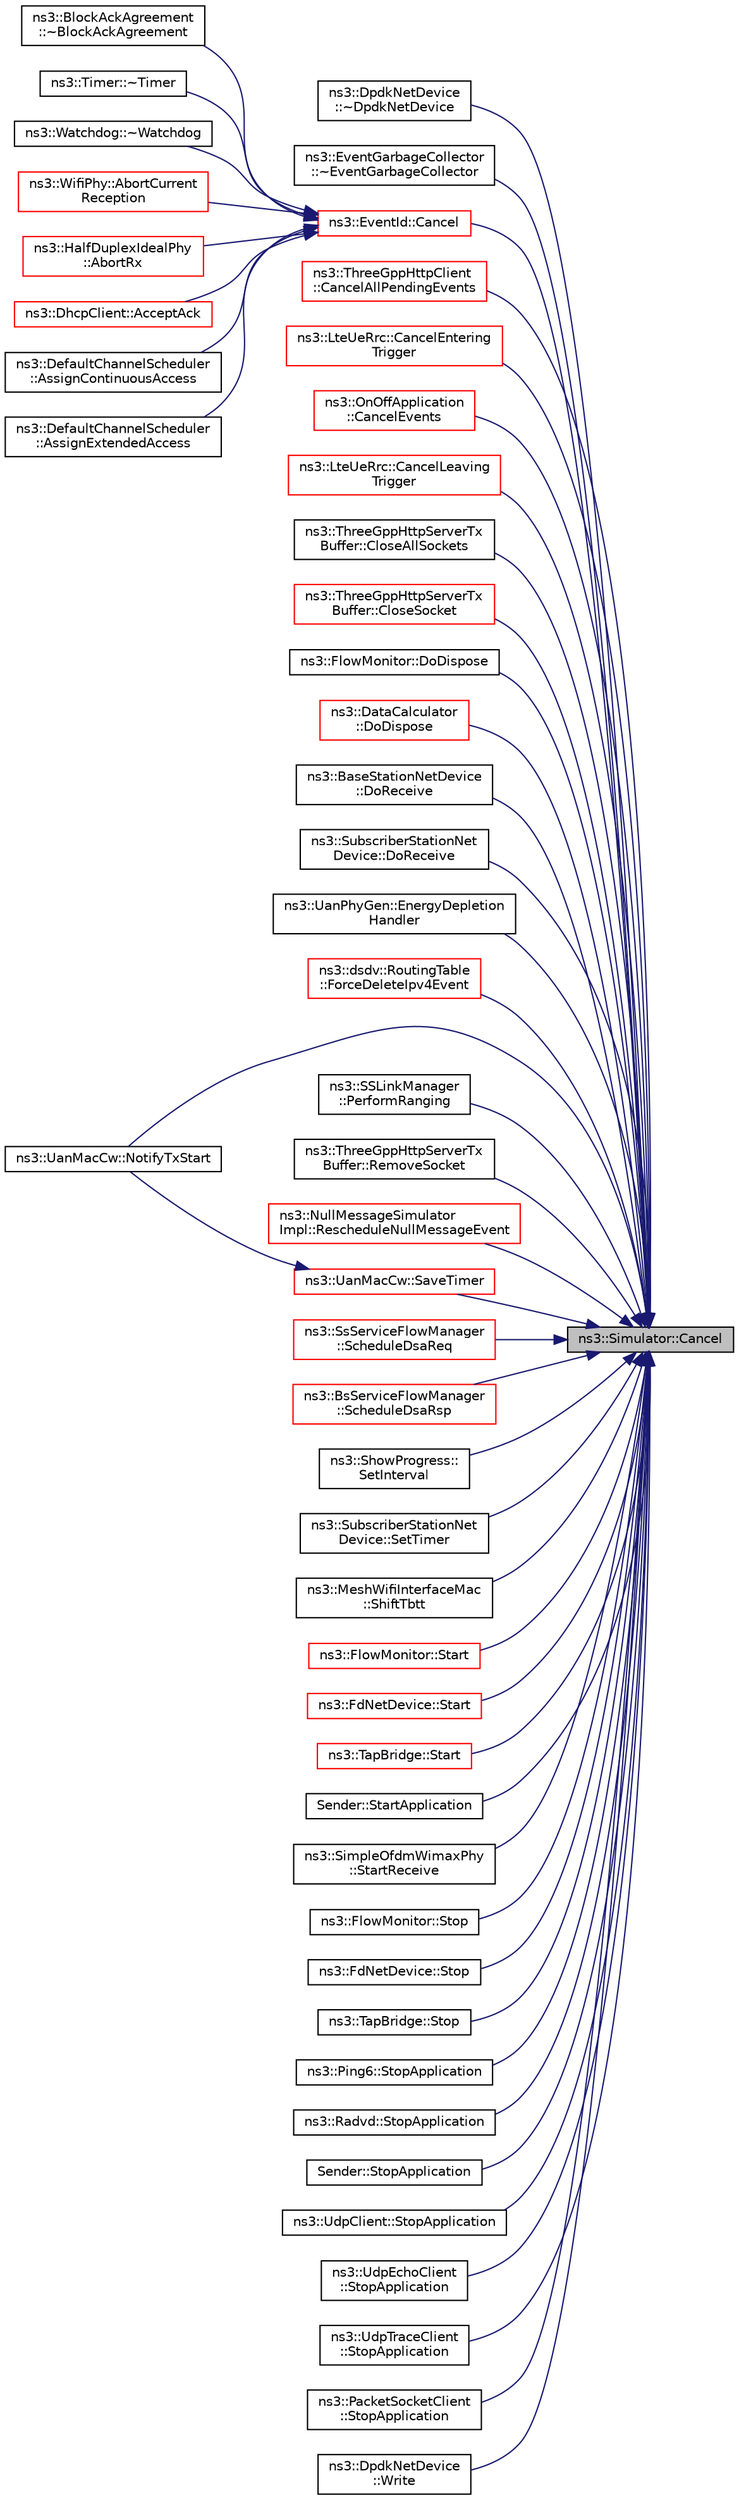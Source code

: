 digraph "ns3::Simulator::Cancel"
{
 // LATEX_PDF_SIZE
  edge [fontname="Helvetica",fontsize="10",labelfontname="Helvetica",labelfontsize="10"];
  node [fontname="Helvetica",fontsize="10",shape=record];
  rankdir="RL";
  Node1 [label="ns3::Simulator::Cancel",height=0.2,width=0.4,color="black", fillcolor="grey75", style="filled", fontcolor="black",tooltip="Set the cancel bit on this event: the event's associated function will not be invoked when it expires..."];
  Node1 -> Node2 [dir="back",color="midnightblue",fontsize="10",style="solid",fontname="Helvetica"];
  Node2 [label="ns3::DpdkNetDevice\l::~DpdkNetDevice",height=0.2,width=0.4,color="black", fillcolor="white", style="filled",URL="$classns3_1_1_dpdk_net_device.html#a34d2d295210e4e0a0fe615972c7b2fbc",tooltip="Destructor for the DpdkNetDevice."];
  Node1 -> Node3 [dir="back",color="midnightblue",fontsize="10",style="solid",fontname="Helvetica"];
  Node3 [label="ns3::EventGarbageCollector\l::~EventGarbageCollector",height=0.2,width=0.4,color="black", fillcolor="white", style="filled",URL="$classns3_1_1_event_garbage_collector.html#ad77d417d7db0bf411456bc8f94bd2b90",tooltip=" "];
  Node1 -> Node4 [dir="back",color="midnightblue",fontsize="10",style="solid",fontname="Helvetica"];
  Node4 [label="ns3::EventId::Cancel",height=0.2,width=0.4,color="red", fillcolor="white", style="filled",URL="$classns3_1_1_event_id.html#a993ae94e48e014e1afd47edb16db7a11",tooltip="This method is syntactic sugar for the ns3::Simulator::Cancel method."];
  Node4 -> Node5 [dir="back",color="midnightblue",fontsize="10",style="solid",fontname="Helvetica"];
  Node5 [label="ns3::BlockAckAgreement\l::~BlockAckAgreement",height=0.2,width=0.4,color="black", fillcolor="white", style="filled",URL="$classns3_1_1_block_ack_agreement.html#a38979a75573aae12cd732d1b7ac3b4ec",tooltip=" "];
  Node4 -> Node6 [dir="back",color="midnightblue",fontsize="10",style="solid",fontname="Helvetica"];
  Node6 [label="ns3::Timer::~Timer",height=0.2,width=0.4,color="black", fillcolor="white", style="filled",URL="$classns3_1_1_timer.html#a28be7e74382598fc10b3f4424c62bb41",tooltip=" "];
  Node4 -> Node7 [dir="back",color="midnightblue",fontsize="10",style="solid",fontname="Helvetica"];
  Node7 [label="ns3::Watchdog::~Watchdog",height=0.2,width=0.4,color="black", fillcolor="white", style="filled",URL="$classns3_1_1_watchdog.html#a94829291b00ebc60f24a76be261995a3",tooltip="Destructor."];
  Node4 -> Node8 [dir="back",color="midnightblue",fontsize="10",style="solid",fontname="Helvetica"];
  Node8 [label="ns3::WifiPhy::AbortCurrent\lReception",height=0.2,width=0.4,color="red", fillcolor="white", style="filled",URL="$classns3_1_1_wifi_phy.html#a4729f4a5f331978f9b70880a81feaa3b",tooltip="Due to newly arrived signal, the current reception cannot be continued and has to be aborted."];
  Node4 -> Node36 [dir="back",color="midnightblue",fontsize="10",style="solid",fontname="Helvetica"];
  Node36 [label="ns3::HalfDuplexIdealPhy\l::AbortRx",height=0.2,width=0.4,color="red", fillcolor="white", style="filled",URL="$classns3_1_1_half_duplex_ideal_phy.html#ad741468b96575a6cc5c72893f6b36a74",tooltip="About current Rx."];
  Node4 -> Node41 [dir="back",color="midnightblue",fontsize="10",style="solid",fontname="Helvetica"];
  Node41 [label="ns3::DhcpClient::AcceptAck",height=0.2,width=0.4,color="red", fillcolor="white", style="filled",URL="$classns3_1_1_dhcp_client.html#aeec11ad69df96e12a053410cce443f95",tooltip="Receives the DHCP ACK and configures IP address of the client."];
  Node4 -> Node46 [dir="back",color="midnightblue",fontsize="10",style="solid",fontname="Helvetica"];
  Node46 [label="ns3::DefaultChannelScheduler\l::AssignContinuousAccess",height=0.2,width=0.4,color="black", fillcolor="white", style="filled",URL="$classns3_1_1_default_channel_scheduler.html#aa693aed997fedf77fdbbb70ba862f887",tooltip=" "];
  Node4 -> Node47 [dir="back",color="midnightblue",fontsize="10",style="solid",fontname="Helvetica"];
  Node47 [label="ns3::DefaultChannelScheduler\l::AssignExtendedAccess",height=0.2,width=0.4,color="black", fillcolor="white", style="filled",URL="$classns3_1_1_default_channel_scheduler.html#ac04d88e86b56d56681145dfb16b7cbeb",tooltip=" "];
  Node1 -> Node503 [dir="back",color="midnightblue",fontsize="10",style="solid",fontname="Helvetica"];
  Node503 [label="ns3::ThreeGppHttpClient\l::CancelAllPendingEvents",height=0.2,width=0.4,color="red", fillcolor="white", style="filled",URL="$classns3_1_1_three_gpp_http_client.html#a86b8bdd3934110f7e15bb3f2fdcedcc4",tooltip="Cancels m_eventRequestMainObject, m_eventRequestEmbeddedObject, and m_eventParseMainObject."];
  Node1 -> Node509 [dir="back",color="midnightblue",fontsize="10",style="solid",fontname="Helvetica"];
  Node509 [label="ns3::LteUeRrc::CancelEntering\lTrigger",height=0.2,width=0.4,color="red", fillcolor="white", style="filled",URL="$classns3_1_1_lte_ue_rrc.html#a9221d85411de5dd375b71b44e3331c5c",tooltip="Clear all the waiting triggers in m_enteringTriggerQueue which are associated with the given measurem..."];
  Node1 -> Node518 [dir="back",color="midnightblue",fontsize="10",style="solid",fontname="Helvetica"];
  Node518 [label="ns3::OnOffApplication\l::CancelEvents",height=0.2,width=0.4,color="red", fillcolor="white", style="filled",URL="$classns3_1_1_on_off_application.html#afb253c6f54b73e7ca4599ad5541bce5c",tooltip="Cancel all pending events."];
  Node1 -> Node527 [dir="back",color="midnightblue",fontsize="10",style="solid",fontname="Helvetica"];
  Node527 [label="ns3::LteUeRrc::CancelLeaving\lTrigger",height=0.2,width=0.4,color="red", fillcolor="white", style="filled",URL="$classns3_1_1_lte_ue_rrc.html#a3e35c475cfb5361222f1556bfbd3111d",tooltip="Clear all the waiting triggers in m_leavingTriggerQueue which are associated with the given measureme..."];
  Node1 -> Node529 [dir="back",color="midnightblue",fontsize="10",style="solid",fontname="Helvetica"];
  Node529 [label="ns3::ThreeGppHttpServerTx\lBuffer::CloseAllSockets",height=0.2,width=0.4,color="black", fillcolor="white", style="filled",URL="$classns3_1_1_three_gpp_http_server_tx_buffer.html#a430ce0162f6c3b72dd7f7b54115815f3",tooltip="Close and remove all stored sockets, hence clearing the buffer."];
  Node1 -> Node530 [dir="back",color="midnightblue",fontsize="10",style="solid",fontname="Helvetica"];
  Node530 [label="ns3::ThreeGppHttpServerTx\lBuffer::CloseSocket",height=0.2,width=0.4,color="red", fillcolor="white", style="filled",URL="$classns3_1_1_three_gpp_http_server_tx_buffer.html#a97f0d9305b9477a34880f2e953a2593b",tooltip="Close and remove a socket and its associated transmission buffer, and then unset the socket's callbac..."];
  Node1 -> Node532 [dir="back",color="midnightblue",fontsize="10",style="solid",fontname="Helvetica"];
  Node532 [label="ns3::FlowMonitor::DoDispose",height=0.2,width=0.4,color="black", fillcolor="white", style="filled",URL="$classns3_1_1_flow_monitor.html#ace3e74ed05b18253c25e7c6db115cdec",tooltip="Destructor implementation."];
  Node1 -> Node533 [dir="back",color="midnightblue",fontsize="10",style="solid",fontname="Helvetica"];
  Node533 [label="ns3::DataCalculator\l::DoDispose",height=0.2,width=0.4,color="red", fillcolor="white", style="filled",URL="$classns3_1_1_data_calculator.html#ab131de1ac0b2259992b1aeaca778c75b",tooltip="Destructor implementation."];
  Node1 -> Node539 [dir="back",color="midnightblue",fontsize="10",style="solid",fontname="Helvetica"];
  Node539 [label="ns3::BaseStationNetDevice\l::DoReceive",height=0.2,width=0.4,color="black", fillcolor="white", style="filled",URL="$classns3_1_1_base_station_net_device.html#a0a6bf3deb17ab1adde07a1ed62875067",tooltip="Receive packet."];
  Node1 -> Node540 [dir="back",color="midnightblue",fontsize="10",style="solid",fontname="Helvetica"];
  Node540 [label="ns3::SubscriberStationNet\lDevice::DoReceive",height=0.2,width=0.4,color="black", fillcolor="white", style="filled",URL="$classns3_1_1_subscriber_station_net_device.html#a2cdd421837891adea005eb7cde668a1f",tooltip="Receive a packet."];
  Node1 -> Node541 [dir="back",color="midnightblue",fontsize="10",style="solid",fontname="Helvetica"];
  Node541 [label="ns3::UanPhyGen::EnergyDepletion\lHandler",height=0.2,width=0.4,color="black", fillcolor="white", style="filled",URL="$classns3_1_1_uan_phy_gen.html#a9fc9ae8608f76b03504e72f555e72aa8",tooltip="Handle the energy depletion event."];
  Node1 -> Node542 [dir="back",color="midnightblue",fontsize="10",style="solid",fontname="Helvetica"];
  Node542 [label="ns3::dsdv::RoutingTable\l::ForceDeleteIpv4Event",height=0.2,width=0.4,color="red", fillcolor="white", style="filled",URL="$classns3_1_1dsdv_1_1_routing_table.html#a39f4b7725caafbc6cd9f7c5821470d51",tooltip="Force delete an update waiting for settling time to complete as a better update to same destination w..."];
  Node1 -> Node547 [dir="back",color="midnightblue",fontsize="10",style="solid",fontname="Helvetica"];
  Node547 [label="ns3::UanMacCw::NotifyTxStart",height=0.2,width=0.4,color="black", fillcolor="white", style="filled",URL="$classns3_1_1_uan_mac_cw.html#a1b2946271fb366ede005bd76d8a841ec",tooltip="Called when transmission starts from Phy object."];
  Node1 -> Node548 [dir="back",color="midnightblue",fontsize="10",style="solid",fontname="Helvetica"];
  Node548 [label="ns3::SSLinkManager\l::PerformRanging",height=0.2,width=0.4,color="black", fillcolor="white", style="filled",URL="$classns3_1_1_s_s_link_manager.html#acd42fe66d1a247c52410fb6082e994d1",tooltip="Perform ranging."];
  Node1 -> Node549 [dir="back",color="midnightblue",fontsize="10",style="solid",fontname="Helvetica"];
  Node549 [label="ns3::ThreeGppHttpServerTx\lBuffer::RemoveSocket",height=0.2,width=0.4,color="black", fillcolor="white", style="filled",URL="$classns3_1_1_three_gpp_http_server_tx_buffer.html#afdeeacae085b41b4fe3d1f700d0499d2",tooltip="Remove a socket and its associated transmission buffer, and then unset the socket's callbacks to prev..."];
  Node1 -> Node550 [dir="back",color="midnightblue",fontsize="10",style="solid",fontname="Helvetica"];
  Node550 [label="ns3::NullMessageSimulator\lImpl::RescheduleNullMessageEvent",height=0.2,width=0.4,color="red", fillcolor="white", style="filled",URL="$classns3_1_1_null_message_simulator_impl.html#addc65b52a532801e4f2dc1fdffce2a66",tooltip=" "];
  Node1 -> Node553 [dir="back",color="midnightblue",fontsize="10",style="solid",fontname="Helvetica"];
  Node553 [label="ns3::UanMacCw::SaveTimer",height=0.2,width=0.4,color="red", fillcolor="white", style="filled",URL="$classns3_1_1_uan_mac_cw.html#adf36d5205c9faa7ed420ba1dce1114b2",tooltip="Cancel SendEvent and save remaining delay."];
  Node553 -> Node547 [dir="back",color="midnightblue",fontsize="10",style="solid",fontname="Helvetica"];
  Node1 -> Node556 [dir="back",color="midnightblue",fontsize="10",style="solid",fontname="Helvetica"];
  Node556 [label="ns3::SsServiceFlowManager\l::ScheduleDsaReq",height=0.2,width=0.4,color="red", fillcolor="white", style="filled",URL="$classns3_1_1_ss_service_flow_manager.html#a052a9d96dea7f79a7408d19a9a20b875",tooltip="Schedule DSA response."];
  Node1 -> Node559 [dir="back",color="midnightblue",fontsize="10",style="solid",fontname="Helvetica"];
  Node559 [label="ns3::BsServiceFlowManager\l::ScheduleDsaRsp",height=0.2,width=0.4,color="red", fillcolor="white", style="filled",URL="$classns3_1_1_bs_service_flow_manager.html#a70acd126e153faa38588075406ec1d5b",tooltip="Create DSA response function."];
  Node1 -> Node561 [dir="back",color="midnightblue",fontsize="10",style="solid",fontname="Helvetica"];
  Node561 [label="ns3::ShowProgress::\lSetInterval",height=0.2,width=0.4,color="black", fillcolor="white", style="filled",URL="$classns3_1_1_show_progress.html#ad654c9631d39ccc4f914ef32f98c626b",tooltip="Set the target update interval, in wallclock time."];
  Node1 -> Node562 [dir="back",color="midnightblue",fontsize="10",style="solid",fontname="Helvetica"];
  Node562 [label="ns3::SubscriberStationNet\lDevice::SetTimer",height=0.2,width=0.4,color="black", fillcolor="white", style="filled",URL="$classns3_1_1_subscriber_station_net_device.html#a6eecf760ab983e9d6d44c76d356fce9b",tooltip="Set timer."];
  Node1 -> Node385 [dir="back",color="midnightblue",fontsize="10",style="solid",fontname="Helvetica"];
  Node385 [label="ns3::MeshWifiInterfaceMac\l::ShiftTbtt",height=0.2,width=0.4,color="black", fillcolor="white", style="filled",URL="$classns3_1_1_mesh_wifi_interface_mac.html#a3390bb70ec47d738f6ffb37c476bbcfc",tooltip="Shift TBTT."];
  Node1 -> Node563 [dir="back",color="midnightblue",fontsize="10",style="solid",fontname="Helvetica"];
  Node563 [label="ns3::FlowMonitor::Start",height=0.2,width=0.4,color="red", fillcolor="white", style="filled",URL="$classns3_1_1_flow_monitor.html#a32cb7ddc6d0956518a59f7ed91de7f6d",tooltip="Set the time, counting from the current time, from which to start monitoring flows."];
  Node1 -> Node566 [dir="back",color="midnightblue",fontsize="10",style="solid",fontname="Helvetica"];
  Node566 [label="ns3::FdNetDevice::Start",height=0.2,width=0.4,color="red", fillcolor="white", style="filled",URL="$classns3_1_1_fd_net_device.html#a32bda505142d81a4092048bf200ee6fc",tooltip="Set a start time for the device."];
  Node1 -> Node568 [dir="back",color="midnightblue",fontsize="10",style="solid",fontname="Helvetica"];
  Node568 [label="ns3::TapBridge::Start",height=0.2,width=0.4,color="red", fillcolor="white", style="filled",URL="$classns3_1_1_tap_bridge.html#a729662b8454d1c8202add94ebf389bb9",tooltip="Set a start time for the device."];
  Node1 -> Node570 [dir="back",color="midnightblue",fontsize="10",style="solid",fontname="Helvetica"];
  Node570 [label="Sender::StartApplication",height=0.2,width=0.4,color="black", fillcolor="white", style="filled",URL="$class_sender.html#a6ddb1e43ae44d714a30f5184ad427b5f",tooltip="Application specific startup code."];
  Node1 -> Node571 [dir="back",color="midnightblue",fontsize="10",style="solid",fontname="Helvetica"];
  Node571 [label="ns3::SimpleOfdmWimaxPhy\l::StartReceive",height=0.2,width=0.4,color="black", fillcolor="white", style="filled",URL="$classns3_1_1_simple_ofdm_wimax_phy.html#afd0ada1680b119d166fb3cf65d804f13",tooltip="start the reception of a fec block"];
  Node1 -> Node572 [dir="back",color="midnightblue",fontsize="10",style="solid",fontname="Helvetica"];
  Node572 [label="ns3::FlowMonitor::Stop",height=0.2,width=0.4,color="black", fillcolor="white", style="filled",URL="$classns3_1_1_flow_monitor.html#a8b6fba3b1978adf6747189d7b2a3d2cc",tooltip="Set the time, counting from the current time, from which to stop monitoring flows."];
  Node1 -> Node573 [dir="back",color="midnightblue",fontsize="10",style="solid",fontname="Helvetica"];
  Node573 [label="ns3::FdNetDevice::Stop",height=0.2,width=0.4,color="black", fillcolor="white", style="filled",URL="$classns3_1_1_fd_net_device.html#a6849d18a8f1ed78077207057dce6c7ca",tooltip="Set a stop time for the device."];
  Node1 -> Node574 [dir="back",color="midnightblue",fontsize="10",style="solid",fontname="Helvetica"];
  Node574 [label="ns3::TapBridge::Stop",height=0.2,width=0.4,color="black", fillcolor="white", style="filled",URL="$classns3_1_1_tap_bridge.html#ab94057d00c75768838fe783eaff278e3",tooltip="Set a stop time for the device."];
  Node1 -> Node575 [dir="back",color="midnightblue",fontsize="10",style="solid",fontname="Helvetica"];
  Node575 [label="ns3::Ping6::StopApplication",height=0.2,width=0.4,color="black", fillcolor="white", style="filled",URL="$classns3_1_1_ping6.html#a825748c9021a08f526de4373a920861d",tooltip="Stop the application."];
  Node1 -> Node576 [dir="back",color="midnightblue",fontsize="10",style="solid",fontname="Helvetica"];
  Node576 [label="ns3::Radvd::StopApplication",height=0.2,width=0.4,color="black", fillcolor="white", style="filled",URL="$classns3_1_1_radvd.html#a8aaf0b7f7329e72a67f1293b01e60341",tooltip="Stop the application."];
  Node1 -> Node577 [dir="back",color="midnightblue",fontsize="10",style="solid",fontname="Helvetica"];
  Node577 [label="Sender::StopApplication",height=0.2,width=0.4,color="black", fillcolor="white", style="filled",URL="$class_sender.html#afa908d9d4defee077723f2928c0b3bd5",tooltip="Application specific shutdown code."];
  Node1 -> Node578 [dir="back",color="midnightblue",fontsize="10",style="solid",fontname="Helvetica"];
  Node578 [label="ns3::UdpClient::StopApplication",height=0.2,width=0.4,color="black", fillcolor="white", style="filled",URL="$classns3_1_1_udp_client.html#affb385b7a19c3dc83359787d55226712",tooltip="Application specific shutdown code."];
  Node1 -> Node579 [dir="back",color="midnightblue",fontsize="10",style="solid",fontname="Helvetica"];
  Node579 [label="ns3::UdpEchoClient\l::StopApplication",height=0.2,width=0.4,color="black", fillcolor="white", style="filled",URL="$classns3_1_1_udp_echo_client.html#ae7aba9059fa05430d62583804f1504c6",tooltip="Application specific shutdown code."];
  Node1 -> Node580 [dir="back",color="midnightblue",fontsize="10",style="solid",fontname="Helvetica"];
  Node580 [label="ns3::UdpTraceClient\l::StopApplication",height=0.2,width=0.4,color="black", fillcolor="white", style="filled",URL="$structns3_1_1_udp_trace_client.html#a29693203c27eb211932a0955934bfe7f",tooltip="Application specific shutdown code."];
  Node1 -> Node581 [dir="back",color="midnightblue",fontsize="10",style="solid",fontname="Helvetica"];
  Node581 [label="ns3::PacketSocketClient\l::StopApplication",height=0.2,width=0.4,color="black", fillcolor="white", style="filled",URL="$classns3_1_1_packet_socket_client.html#ac5a664a8c6265dafd8e45b5897d27545",tooltip="Application specific shutdown code."];
  Node1 -> Node582 [dir="back",color="midnightblue",fontsize="10",style="solid",fontname="Helvetica"];
  Node582 [label="ns3::DpdkNetDevice\l::Write",height=0.2,width=0.4,color="black", fillcolor="white", style="filled",URL="$classns3_1_1_dpdk_net_device.html#ae9aa24cd0471683b424a54a44e56e3ce",tooltip="Write packet data to device."];
}
